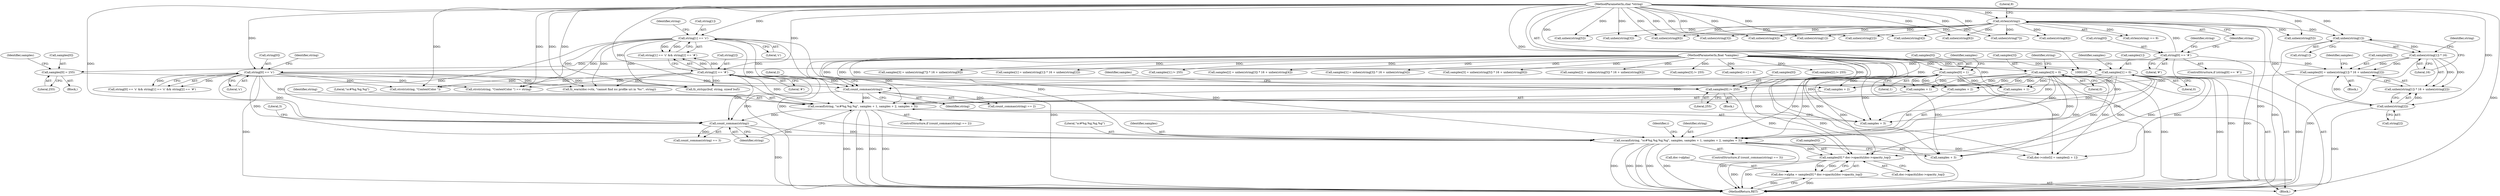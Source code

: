 digraph "0_ghostscript_60dabde18d7fe12b19da8b509bdfee9cc886aafc_0@array" {
"1000519" [label="(Call,samples[0] * doc->opacity[doc->opacity_top])"];
"1000122" [label="(Call,samples[0] = 1)"];
"1000108" [label="(MethodParameterIn,float *samples)"];
"1000262" [label="(Call,samples[0] /= 255)"];
"1000150" [label="(Call,samples[0] = unhex(string[1]) * 16 + unhex(string[2]))"];
"1000155" [label="(Call,unhex(string[1]) * 16)"];
"1000156" [label="(Call,unhex(string[1]))"];
"1000146" [label="(Call,strlen(string))"];
"1000138" [label="(Call,string[0] == '#')"];
"1000106" [label="(MethodParameterIn,char *string)"];
"1000161" [label="(Call,unhex(string[2]))"];
"1000212" [label="(Call,samples[0] = 255)"];
"1000324" [label="(Call,sscanf(string, \"sc#%g,%g,%g,%g\", samples, samples + 1, samples + 2, samples + 3))"];
"1000285" [label="(Call,string[0] == 's')"];
"1000291" [label="(Call,string[1] == 'c')"];
"1000296" [label="(Call,string[2] == '#')"];
"1000321" [label="(Call,count_commas(string))"];
"1000304" [label="(Call,count_commas(string))"];
"1000307" [label="(Call,sscanf(string, \"sc#%g,%g,%g\", samples + 1, samples + 2, samples + 3))"];
"1000132" [label="(Call,samples[3] = 0)"];
"1000127" [label="(Call,samples[1] = 0)"];
"1000515" [label="(Call,doc->alpha = samples[0] * doc->opacity[doc->opacity_top])"];
"1000334" [label="(Call,samples + 3)"];
"1000530" [label="(MethodReturn,RET)"];
"1000219" [label="(Identifier,samples)"];
"1000253" [label="(Call,unhex(string[5]))"];
"1000129" [label="(Identifier,samples)"];
"1000211" [label="(Block,)"];
"1000520" [label="(Call,samples[0])"];
"1000243" [label="(Call,unhex(string[4]))"];
"1000293" [label="(Identifier,string)"];
"1000339" [label="(Call,strstr(string, \"ContextColor \") == string)"];
"1000216" [label="(Literal,255)"];
"1000325" [label="(Identifier,string)"];
"1000160" [label="(Literal,16)"];
"1000298" [label="(Identifier,string)"];
"1000418" [label="(Call,samples[i++] = 0)"];
"1000132" [label="(Call,samples[3] = 0)"];
"1000167" [label="(Identifier,samples)"];
"1000201" [label="(Call,unhex(string[7]))"];
"1000263" [label="(Call,samples[0])"];
"1000324" [label="(Call,sscanf(string, \"sc#%g,%g,%g,%g\", samples, samples + 1, samples + 2, samples + 3))"];
"1000134" [label="(Identifier,samples)"];
"1000155" [label="(Call,unhex(string[1]) * 16)"];
"1000296" [label="(Call,string[2] == '#')"];
"1000289" [label="(Literal,'s')"];
"1000126" [label="(Literal,1)"];
"1000302" [label="(ControlStructure,if (count_commas(string) == 2))"];
"1000284" [label="(Call,string[0] == 's' && string[1] == 'c' && string[2] == '#')"];
"1000128" [label="(Call,samples[1])"];
"1000272" [label="(Call,samples[2] /= 255)"];
"1000138" [label="(Call,string[0] == '#')"];
"1000285" [label="(Call,string[0] == 's')"];
"1000331" [label="(Call,samples + 2)"];
"1000195" [label="(Call,samples[3] = unhex(string[7]) * 16 + unhex(string[8]))"];
"1000148" [label="(Literal,9)"];
"1000154" [label="(Call,unhex(string[1]) * 16 + unhex(string[2]))"];
"1000290" [label="(Call,string[1] == 'c' && string[2] == '#')"];
"1000151" [label="(Call,samples[0])"];
"1000306" [label="(Literal,2)"];
"1000142" [label="(Literal,'#')"];
"1000322" [label="(Identifier,string)"];
"1000291" [label="(Call,string[1] == 'c')"];
"1000269" [label="(Identifier,samples)"];
"1000297" [label="(Call,string[2])"];
"1000149" [label="(Block,)"];
"1000212" [label="(Call,samples[0] = 255)"];
"1000345" [label="(Call,fz_strlcpy(buf, string, sizeof buf))"];
"1000515" [label="(Call,doc->alpha = samples[0] * doc->opacity[doc->opacity_top])"];
"1000206" [label="(Call,unhex(string[8]))"];
"1000186" [label="(Call,unhex(string[5]))"];
"1000176" [label="(Call,unhex(string[4]))"];
"1000287" [label="(Identifier,string)"];
"1000123" [label="(Call,samples[0])"];
"1000136" [label="(Literal,0)"];
"1000133" [label="(Call,samples[3])"];
"1000109" [label="(Block,)"];
"1000108" [label="(MethodParameterIn,float *samples)"];
"1000305" [label="(Identifier,string)"];
"1000217" [label="(Call,samples[1] = unhex(string[1]) * 16 + unhex(string[2]))"];
"1000267" [label="(Call,samples[1] /= 255)"];
"1000232" [label="(Call,samples[2] = unhex(string[3]) * 16 + unhex(string[4]))"];
"1000310" [label="(Call,samples + 1)"];
"1000165" [label="(Call,samples[1] = unhex(string[3]) * 16 + unhex(string[4]))"];
"1000323" [label="(Literal,3)"];
"1000519" [label="(Call,samples[0] * doc->opacity[doc->opacity_top])"];
"1000295" [label="(Literal,'c')"];
"1000286" [label="(Call,string[0])"];
"1000300" [label="(Literal,'#')"];
"1000320" [label="(Call,count_commas(string) == 3)"];
"1000307" [label="(Call,sscanf(string, \"sc#%g,%g,%g\", samples + 1, samples + 2, samples + 3))"];
"1000162" [label="(Call,string[2])"];
"1000266" [label="(Literal,255)"];
"1000328" [label="(Call,samples + 1)"];
"1000156" [label="(Call,unhex(string[1]))"];
"1000504" [label="(Call,doc->color[i] = samples[i + 1])"];
"1000171" [label="(Call,unhex(string[3]))"];
"1000122" [label="(Call,samples[0] = 1)"];
"1000326" [label="(Literal,\"sc#%g,%g,%g,%g\")"];
"1000247" [label="(Call,samples[3] = unhex(string[5]) * 16 + unhex(string[6]))"];
"1000313" [label="(Call,samples + 2)"];
"1000303" [label="(Call,count_commas(string) == 2)"];
"1000292" [label="(Call,string[1])"];
"1000147" [label="(Identifier,string)"];
"1000150" [label="(Call,samples[0] = unhex(string[1]) * 16 + unhex(string[2]))"];
"1000308" [label="(Identifier,string)"];
"1000340" [label="(Call,strstr(string, \"ContextColor \"))"];
"1000191" [label="(Call,unhex(string[6]))"];
"1000319" [label="(ControlStructure,if (count_commas(string) == 3))"];
"1000327" [label="(Identifier,samples)"];
"1000127" [label="(Call,samples[1] = 0)"];
"1000137" [label="(ControlStructure,if (string[0] == '#'))"];
"1000140" [label="(Identifier,string)"];
"1000316" [label="(Call,samples + 3)"];
"1000145" [label="(Call,strlen(string) == 9)"];
"1000213" [label="(Call,samples[0])"];
"1000139" [label="(Call,string[0])"];
"1000321" [label="(Call,count_commas(string))"];
"1000161" [label="(Call,unhex(string[2]))"];
"1000163" [label="(Identifier,string)"];
"1000495" [label="(Identifier,i)"];
"1000516" [label="(Call,doc->alpha)"];
"1000106" [label="(MethodParameterIn,char *string)"];
"1000258" [label="(Call,unhex(string[6]))"];
"1000262" [label="(Call,samples[0] /= 255)"];
"1000364" [label="(Call,fz_warn(doc->ctx, \"cannot find icc profile uri in '%s'\", string))"];
"1000180" [label="(Call,samples[2] = unhex(string[5]) * 16 + unhex(string[6]))"];
"1000143" [label="(Block,)"];
"1000157" [label="(Call,string[1])"];
"1000523" [label="(Call,doc->opacity[doc->opacity_top])"];
"1000228" [label="(Call,unhex(string[2]))"];
"1000304" [label="(Call,count_commas(string))"];
"1000223" [label="(Call,unhex(string[1]))"];
"1000238" [label="(Call,unhex(string[3]))"];
"1000131" [label="(Literal,0)"];
"1000146" [label="(Call,strlen(string))"];
"1000277" [label="(Call,samples[3] /= 255)"];
"1000309" [label="(Literal,\"sc#%g,%g,%g\")"];
"1000519" -> "1000515"  [label="AST: "];
"1000519" -> "1000523"  [label="CFG: "];
"1000520" -> "1000519"  [label="AST: "];
"1000523" -> "1000519"  [label="AST: "];
"1000515" -> "1000519"  [label="CFG: "];
"1000519" -> "1000530"  [label="DDG: "];
"1000519" -> "1000530"  [label="DDG: "];
"1000519" -> "1000515"  [label="DDG: "];
"1000519" -> "1000515"  [label="DDG: "];
"1000122" -> "1000519"  [label="DDG: "];
"1000262" -> "1000519"  [label="DDG: "];
"1000324" -> "1000519"  [label="DDG: "];
"1000108" -> "1000519"  [label="DDG: "];
"1000132" -> "1000519"  [label="DDG: "];
"1000127" -> "1000519"  [label="DDG: "];
"1000122" -> "1000109"  [label="AST: "];
"1000122" -> "1000126"  [label="CFG: "];
"1000123" -> "1000122"  [label="AST: "];
"1000126" -> "1000122"  [label="AST: "];
"1000129" -> "1000122"  [label="CFG: "];
"1000122" -> "1000530"  [label="DDG: "];
"1000108" -> "1000122"  [label="DDG: "];
"1000122" -> "1000307"  [label="DDG: "];
"1000122" -> "1000310"  [label="DDG: "];
"1000122" -> "1000313"  [label="DDG: "];
"1000122" -> "1000316"  [label="DDG: "];
"1000122" -> "1000324"  [label="DDG: "];
"1000122" -> "1000328"  [label="DDG: "];
"1000122" -> "1000331"  [label="DDG: "];
"1000122" -> "1000334"  [label="DDG: "];
"1000122" -> "1000504"  [label="DDG: "];
"1000108" -> "1000103"  [label="AST: "];
"1000108" -> "1000530"  [label="DDG: "];
"1000108" -> "1000127"  [label="DDG: "];
"1000108" -> "1000132"  [label="DDG: "];
"1000108" -> "1000150"  [label="DDG: "];
"1000108" -> "1000165"  [label="DDG: "];
"1000108" -> "1000180"  [label="DDG: "];
"1000108" -> "1000195"  [label="DDG: "];
"1000108" -> "1000212"  [label="DDG: "];
"1000108" -> "1000217"  [label="DDG: "];
"1000108" -> "1000232"  [label="DDG: "];
"1000108" -> "1000247"  [label="DDG: "];
"1000108" -> "1000262"  [label="DDG: "];
"1000108" -> "1000267"  [label="DDG: "];
"1000108" -> "1000272"  [label="DDG: "];
"1000108" -> "1000277"  [label="DDG: "];
"1000108" -> "1000307"  [label="DDG: "];
"1000108" -> "1000310"  [label="DDG: "];
"1000108" -> "1000313"  [label="DDG: "];
"1000108" -> "1000316"  [label="DDG: "];
"1000108" -> "1000324"  [label="DDG: "];
"1000108" -> "1000328"  [label="DDG: "];
"1000108" -> "1000331"  [label="DDG: "];
"1000108" -> "1000334"  [label="DDG: "];
"1000108" -> "1000418"  [label="DDG: "];
"1000108" -> "1000504"  [label="DDG: "];
"1000262" -> "1000143"  [label="AST: "];
"1000262" -> "1000266"  [label="CFG: "];
"1000263" -> "1000262"  [label="AST: "];
"1000266" -> "1000262"  [label="AST: "];
"1000269" -> "1000262"  [label="CFG: "];
"1000150" -> "1000262"  [label="DDG: "];
"1000212" -> "1000262"  [label="DDG: "];
"1000150" -> "1000149"  [label="AST: "];
"1000150" -> "1000154"  [label="CFG: "];
"1000151" -> "1000150"  [label="AST: "];
"1000154" -> "1000150"  [label="AST: "];
"1000167" -> "1000150"  [label="CFG: "];
"1000150" -> "1000530"  [label="DDG: "];
"1000155" -> "1000150"  [label="DDG: "];
"1000155" -> "1000150"  [label="DDG: "];
"1000161" -> "1000150"  [label="DDG: "];
"1000155" -> "1000154"  [label="AST: "];
"1000155" -> "1000160"  [label="CFG: "];
"1000156" -> "1000155"  [label="AST: "];
"1000160" -> "1000155"  [label="AST: "];
"1000163" -> "1000155"  [label="CFG: "];
"1000155" -> "1000530"  [label="DDG: "];
"1000155" -> "1000154"  [label="DDG: "];
"1000155" -> "1000154"  [label="DDG: "];
"1000156" -> "1000155"  [label="DDG: "];
"1000156" -> "1000157"  [label="CFG: "];
"1000157" -> "1000156"  [label="AST: "];
"1000160" -> "1000156"  [label="CFG: "];
"1000156" -> "1000530"  [label="DDG: "];
"1000146" -> "1000156"  [label="DDG: "];
"1000106" -> "1000156"  [label="DDG: "];
"1000146" -> "1000145"  [label="AST: "];
"1000146" -> "1000147"  [label="CFG: "];
"1000147" -> "1000146"  [label="AST: "];
"1000148" -> "1000146"  [label="CFG: "];
"1000146" -> "1000530"  [label="DDG: "];
"1000146" -> "1000145"  [label="DDG: "];
"1000138" -> "1000146"  [label="DDG: "];
"1000106" -> "1000146"  [label="DDG: "];
"1000146" -> "1000161"  [label="DDG: "];
"1000146" -> "1000171"  [label="DDG: "];
"1000146" -> "1000176"  [label="DDG: "];
"1000146" -> "1000186"  [label="DDG: "];
"1000146" -> "1000191"  [label="DDG: "];
"1000146" -> "1000201"  [label="DDG: "];
"1000146" -> "1000206"  [label="DDG: "];
"1000146" -> "1000223"  [label="DDG: "];
"1000146" -> "1000228"  [label="DDG: "];
"1000146" -> "1000238"  [label="DDG: "];
"1000146" -> "1000243"  [label="DDG: "];
"1000146" -> "1000253"  [label="DDG: "];
"1000146" -> "1000258"  [label="DDG: "];
"1000138" -> "1000137"  [label="AST: "];
"1000138" -> "1000142"  [label="CFG: "];
"1000139" -> "1000138"  [label="AST: "];
"1000142" -> "1000138"  [label="AST: "];
"1000147" -> "1000138"  [label="CFG: "];
"1000287" -> "1000138"  [label="CFG: "];
"1000138" -> "1000530"  [label="DDG: "];
"1000138" -> "1000530"  [label="DDG: "];
"1000106" -> "1000138"  [label="DDG: "];
"1000138" -> "1000285"  [label="DDG: "];
"1000106" -> "1000103"  [label="AST: "];
"1000106" -> "1000530"  [label="DDG: "];
"1000106" -> "1000161"  [label="DDG: "];
"1000106" -> "1000171"  [label="DDG: "];
"1000106" -> "1000176"  [label="DDG: "];
"1000106" -> "1000186"  [label="DDG: "];
"1000106" -> "1000191"  [label="DDG: "];
"1000106" -> "1000201"  [label="DDG: "];
"1000106" -> "1000206"  [label="DDG: "];
"1000106" -> "1000223"  [label="DDG: "];
"1000106" -> "1000228"  [label="DDG: "];
"1000106" -> "1000238"  [label="DDG: "];
"1000106" -> "1000243"  [label="DDG: "];
"1000106" -> "1000253"  [label="DDG: "];
"1000106" -> "1000258"  [label="DDG: "];
"1000106" -> "1000285"  [label="DDG: "];
"1000106" -> "1000291"  [label="DDG: "];
"1000106" -> "1000296"  [label="DDG: "];
"1000106" -> "1000304"  [label="DDG: "];
"1000106" -> "1000307"  [label="DDG: "];
"1000106" -> "1000321"  [label="DDG: "];
"1000106" -> "1000324"  [label="DDG: "];
"1000106" -> "1000340"  [label="DDG: "];
"1000106" -> "1000339"  [label="DDG: "];
"1000106" -> "1000345"  [label="DDG: "];
"1000106" -> "1000364"  [label="DDG: "];
"1000161" -> "1000154"  [label="AST: "];
"1000161" -> "1000162"  [label="CFG: "];
"1000162" -> "1000161"  [label="AST: "];
"1000154" -> "1000161"  [label="CFG: "];
"1000161" -> "1000530"  [label="DDG: "];
"1000161" -> "1000154"  [label="DDG: "];
"1000212" -> "1000211"  [label="AST: "];
"1000212" -> "1000216"  [label="CFG: "];
"1000213" -> "1000212"  [label="AST: "];
"1000216" -> "1000212"  [label="AST: "];
"1000219" -> "1000212"  [label="CFG: "];
"1000324" -> "1000319"  [label="AST: "];
"1000324" -> "1000334"  [label="CFG: "];
"1000325" -> "1000324"  [label="AST: "];
"1000326" -> "1000324"  [label="AST: "];
"1000327" -> "1000324"  [label="AST: "];
"1000328" -> "1000324"  [label="AST: "];
"1000331" -> "1000324"  [label="AST: "];
"1000334" -> "1000324"  [label="AST: "];
"1000495" -> "1000324"  [label="CFG: "];
"1000324" -> "1000530"  [label="DDG: "];
"1000324" -> "1000530"  [label="DDG: "];
"1000324" -> "1000530"  [label="DDG: "];
"1000324" -> "1000530"  [label="DDG: "];
"1000324" -> "1000530"  [label="DDG: "];
"1000324" -> "1000530"  [label="DDG: "];
"1000285" -> "1000324"  [label="DDG: "];
"1000291" -> "1000324"  [label="DDG: "];
"1000296" -> "1000324"  [label="DDG: "];
"1000321" -> "1000324"  [label="DDG: "];
"1000132" -> "1000324"  [label="DDG: "];
"1000127" -> "1000324"  [label="DDG: "];
"1000324" -> "1000504"  [label="DDG: "];
"1000285" -> "1000284"  [label="AST: "];
"1000285" -> "1000289"  [label="CFG: "];
"1000286" -> "1000285"  [label="AST: "];
"1000289" -> "1000285"  [label="AST: "];
"1000293" -> "1000285"  [label="CFG: "];
"1000284" -> "1000285"  [label="CFG: "];
"1000285" -> "1000530"  [label="DDG: "];
"1000285" -> "1000284"  [label="DDG: "];
"1000285" -> "1000284"  [label="DDG: "];
"1000285" -> "1000304"  [label="DDG: "];
"1000285" -> "1000307"  [label="DDG: "];
"1000285" -> "1000321"  [label="DDG: "];
"1000285" -> "1000340"  [label="DDG: "];
"1000285" -> "1000339"  [label="DDG: "];
"1000285" -> "1000345"  [label="DDG: "];
"1000285" -> "1000364"  [label="DDG: "];
"1000291" -> "1000290"  [label="AST: "];
"1000291" -> "1000295"  [label="CFG: "];
"1000292" -> "1000291"  [label="AST: "];
"1000295" -> "1000291"  [label="AST: "];
"1000298" -> "1000291"  [label="CFG: "];
"1000290" -> "1000291"  [label="CFG: "];
"1000291" -> "1000530"  [label="DDG: "];
"1000291" -> "1000290"  [label="DDG: "];
"1000291" -> "1000290"  [label="DDG: "];
"1000291" -> "1000304"  [label="DDG: "];
"1000291" -> "1000307"  [label="DDG: "];
"1000291" -> "1000321"  [label="DDG: "];
"1000291" -> "1000340"  [label="DDG: "];
"1000291" -> "1000339"  [label="DDG: "];
"1000291" -> "1000345"  [label="DDG: "];
"1000291" -> "1000364"  [label="DDG: "];
"1000296" -> "1000290"  [label="AST: "];
"1000296" -> "1000300"  [label="CFG: "];
"1000297" -> "1000296"  [label="AST: "];
"1000300" -> "1000296"  [label="AST: "];
"1000290" -> "1000296"  [label="CFG: "];
"1000296" -> "1000530"  [label="DDG: "];
"1000296" -> "1000290"  [label="DDG: "];
"1000296" -> "1000290"  [label="DDG: "];
"1000296" -> "1000304"  [label="DDG: "];
"1000296" -> "1000307"  [label="DDG: "];
"1000296" -> "1000321"  [label="DDG: "];
"1000296" -> "1000340"  [label="DDG: "];
"1000296" -> "1000339"  [label="DDG: "];
"1000296" -> "1000345"  [label="DDG: "];
"1000296" -> "1000364"  [label="DDG: "];
"1000321" -> "1000320"  [label="AST: "];
"1000321" -> "1000322"  [label="CFG: "];
"1000322" -> "1000321"  [label="AST: "];
"1000323" -> "1000321"  [label="CFG: "];
"1000321" -> "1000530"  [label="DDG: "];
"1000321" -> "1000320"  [label="DDG: "];
"1000304" -> "1000321"  [label="DDG: "];
"1000307" -> "1000321"  [label="DDG: "];
"1000304" -> "1000303"  [label="AST: "];
"1000304" -> "1000305"  [label="CFG: "];
"1000305" -> "1000304"  [label="AST: "];
"1000306" -> "1000304"  [label="CFG: "];
"1000304" -> "1000303"  [label="DDG: "];
"1000304" -> "1000307"  [label="DDG: "];
"1000307" -> "1000302"  [label="AST: "];
"1000307" -> "1000316"  [label="CFG: "];
"1000308" -> "1000307"  [label="AST: "];
"1000309" -> "1000307"  [label="AST: "];
"1000310" -> "1000307"  [label="AST: "];
"1000313" -> "1000307"  [label="AST: "];
"1000316" -> "1000307"  [label="AST: "];
"1000322" -> "1000307"  [label="CFG: "];
"1000307" -> "1000530"  [label="DDG: "];
"1000307" -> "1000530"  [label="DDG: "];
"1000307" -> "1000530"  [label="DDG: "];
"1000307" -> "1000530"  [label="DDG: "];
"1000132" -> "1000307"  [label="DDG: "];
"1000127" -> "1000307"  [label="DDG: "];
"1000132" -> "1000109"  [label="AST: "];
"1000132" -> "1000136"  [label="CFG: "];
"1000133" -> "1000132"  [label="AST: "];
"1000136" -> "1000132"  [label="AST: "];
"1000140" -> "1000132"  [label="CFG: "];
"1000132" -> "1000530"  [label="DDG: "];
"1000132" -> "1000310"  [label="DDG: "];
"1000132" -> "1000313"  [label="DDG: "];
"1000132" -> "1000316"  [label="DDG: "];
"1000132" -> "1000328"  [label="DDG: "];
"1000132" -> "1000331"  [label="DDG: "];
"1000132" -> "1000334"  [label="DDG: "];
"1000132" -> "1000504"  [label="DDG: "];
"1000127" -> "1000109"  [label="AST: "];
"1000127" -> "1000131"  [label="CFG: "];
"1000128" -> "1000127"  [label="AST: "];
"1000131" -> "1000127"  [label="AST: "];
"1000134" -> "1000127"  [label="CFG: "];
"1000127" -> "1000530"  [label="DDG: "];
"1000127" -> "1000310"  [label="DDG: "];
"1000127" -> "1000313"  [label="DDG: "];
"1000127" -> "1000316"  [label="DDG: "];
"1000127" -> "1000328"  [label="DDG: "];
"1000127" -> "1000331"  [label="DDG: "];
"1000127" -> "1000334"  [label="DDG: "];
"1000127" -> "1000504"  [label="DDG: "];
"1000515" -> "1000109"  [label="AST: "];
"1000516" -> "1000515"  [label="AST: "];
"1000530" -> "1000515"  [label="CFG: "];
"1000515" -> "1000530"  [label="DDG: "];
"1000515" -> "1000530"  [label="DDG: "];
}
